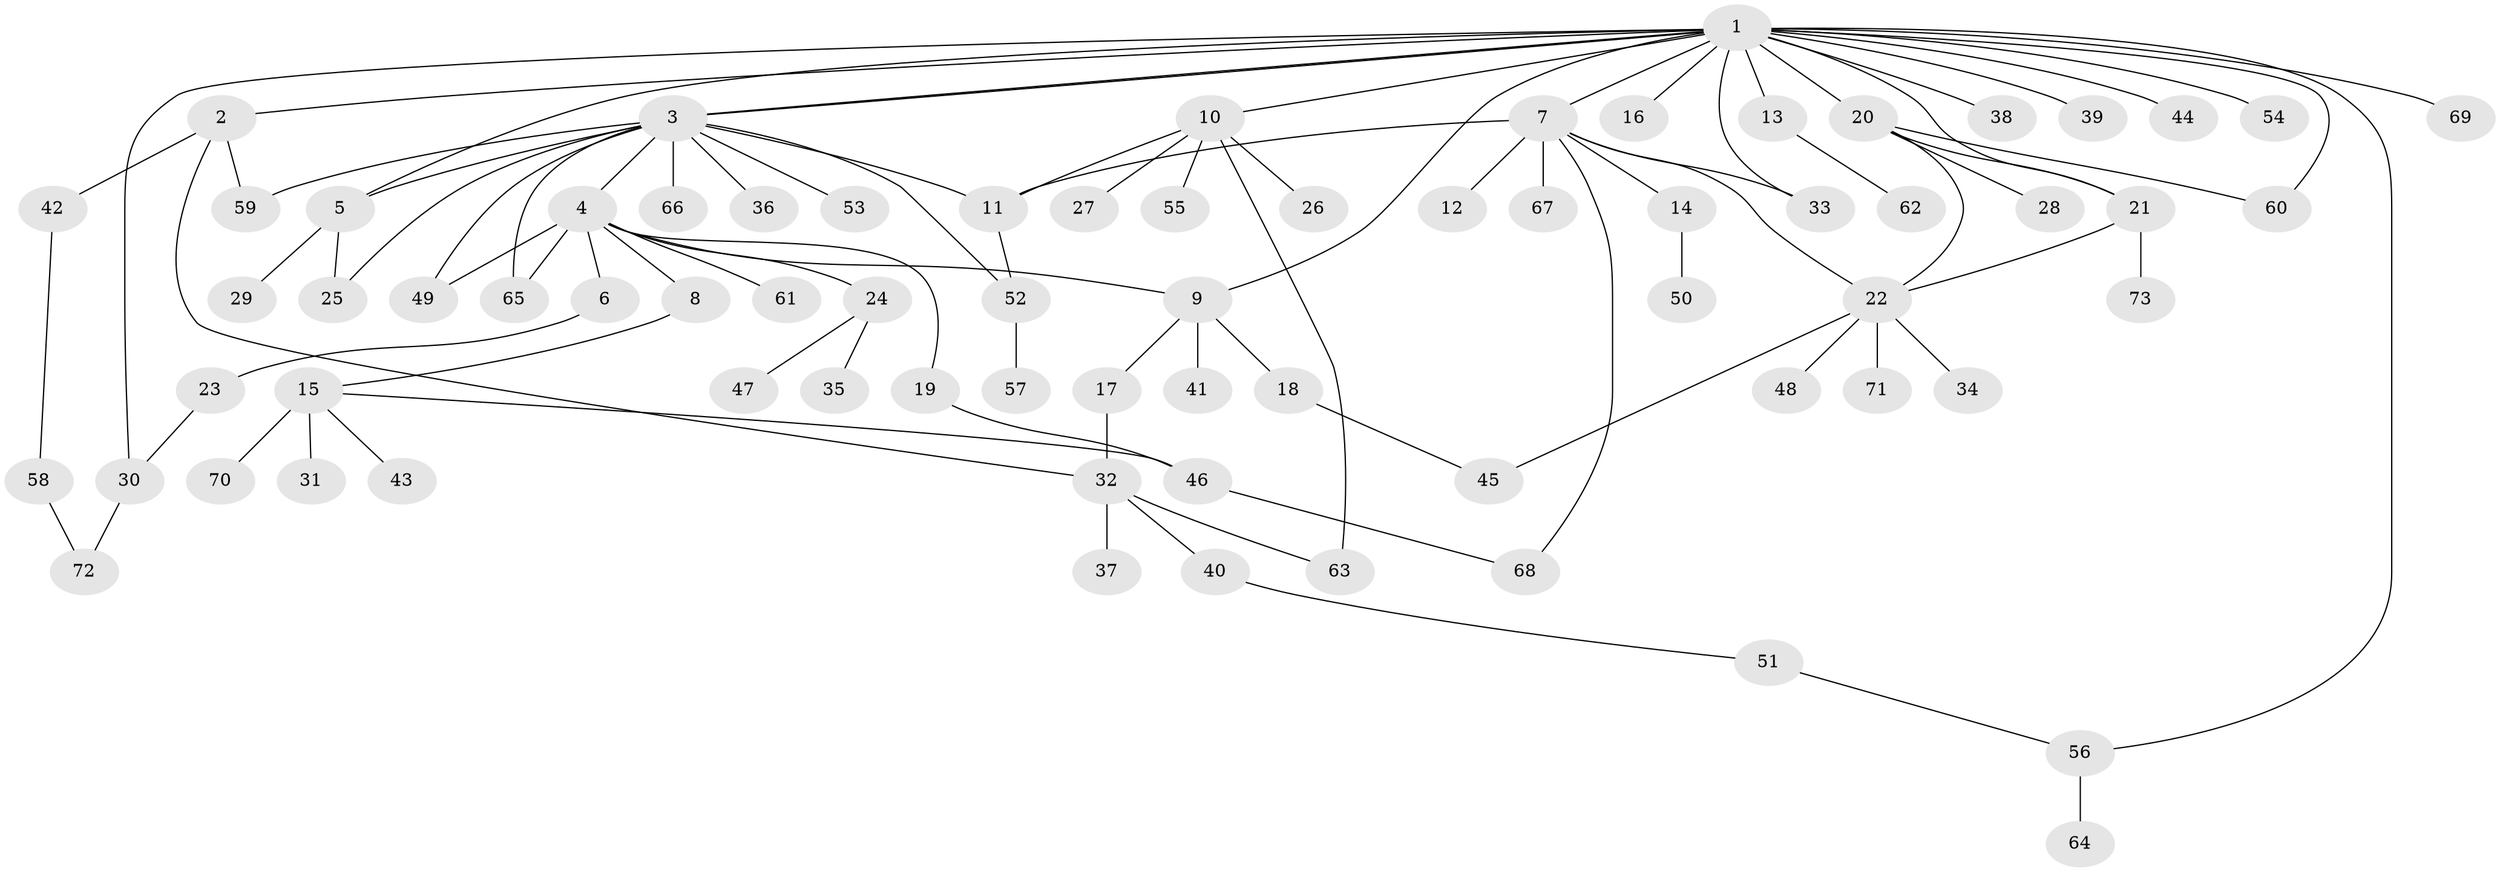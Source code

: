 // Generated by graph-tools (version 1.1) at 2025/47/03/09/25 04:47:05]
// undirected, 73 vertices, 95 edges
graph export_dot {
graph [start="1"]
  node [color=gray90,style=filled];
  1;
  2;
  3;
  4;
  5;
  6;
  7;
  8;
  9;
  10;
  11;
  12;
  13;
  14;
  15;
  16;
  17;
  18;
  19;
  20;
  21;
  22;
  23;
  24;
  25;
  26;
  27;
  28;
  29;
  30;
  31;
  32;
  33;
  34;
  35;
  36;
  37;
  38;
  39;
  40;
  41;
  42;
  43;
  44;
  45;
  46;
  47;
  48;
  49;
  50;
  51;
  52;
  53;
  54;
  55;
  56;
  57;
  58;
  59;
  60;
  61;
  62;
  63;
  64;
  65;
  66;
  67;
  68;
  69;
  70;
  71;
  72;
  73;
  1 -- 2;
  1 -- 3;
  1 -- 3;
  1 -- 5;
  1 -- 7;
  1 -- 9;
  1 -- 10;
  1 -- 13;
  1 -- 16;
  1 -- 20;
  1 -- 21;
  1 -- 30;
  1 -- 33;
  1 -- 38;
  1 -- 39;
  1 -- 44;
  1 -- 54;
  1 -- 56;
  1 -- 60;
  1 -- 69;
  2 -- 32;
  2 -- 42;
  2 -- 59;
  3 -- 4;
  3 -- 5;
  3 -- 11;
  3 -- 25;
  3 -- 36;
  3 -- 49;
  3 -- 52;
  3 -- 53;
  3 -- 59;
  3 -- 65;
  3 -- 66;
  4 -- 6;
  4 -- 8;
  4 -- 9;
  4 -- 19;
  4 -- 24;
  4 -- 49;
  4 -- 61;
  4 -- 65;
  5 -- 25;
  5 -- 29;
  6 -- 23;
  7 -- 11;
  7 -- 12;
  7 -- 14;
  7 -- 22;
  7 -- 33;
  7 -- 67;
  7 -- 68;
  8 -- 15;
  9 -- 17;
  9 -- 18;
  9 -- 41;
  10 -- 11;
  10 -- 26;
  10 -- 27;
  10 -- 55;
  10 -- 63;
  11 -- 52;
  13 -- 62;
  14 -- 50;
  15 -- 31;
  15 -- 43;
  15 -- 46;
  15 -- 70;
  17 -- 32;
  18 -- 45;
  19 -- 46;
  20 -- 21;
  20 -- 22;
  20 -- 28;
  20 -- 60;
  21 -- 22;
  21 -- 73;
  22 -- 34;
  22 -- 45;
  22 -- 48;
  22 -- 71;
  23 -- 30;
  24 -- 35;
  24 -- 47;
  30 -- 72;
  32 -- 37;
  32 -- 40;
  32 -- 63;
  40 -- 51;
  42 -- 58;
  46 -- 68;
  51 -- 56;
  52 -- 57;
  56 -- 64;
  58 -- 72;
}
